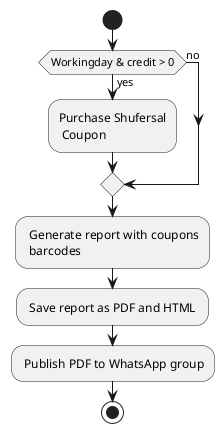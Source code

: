@startuml
start
if (Workingday & credit > 0) then (yes)
  :Purchase Shufersal\n Coupon;
else (no)
endif

: Generate report with coupons\n barcodes;
: Save report as PDF and HTML ;
: Publish PDF to WhatsApp group;
stop
@enduml
